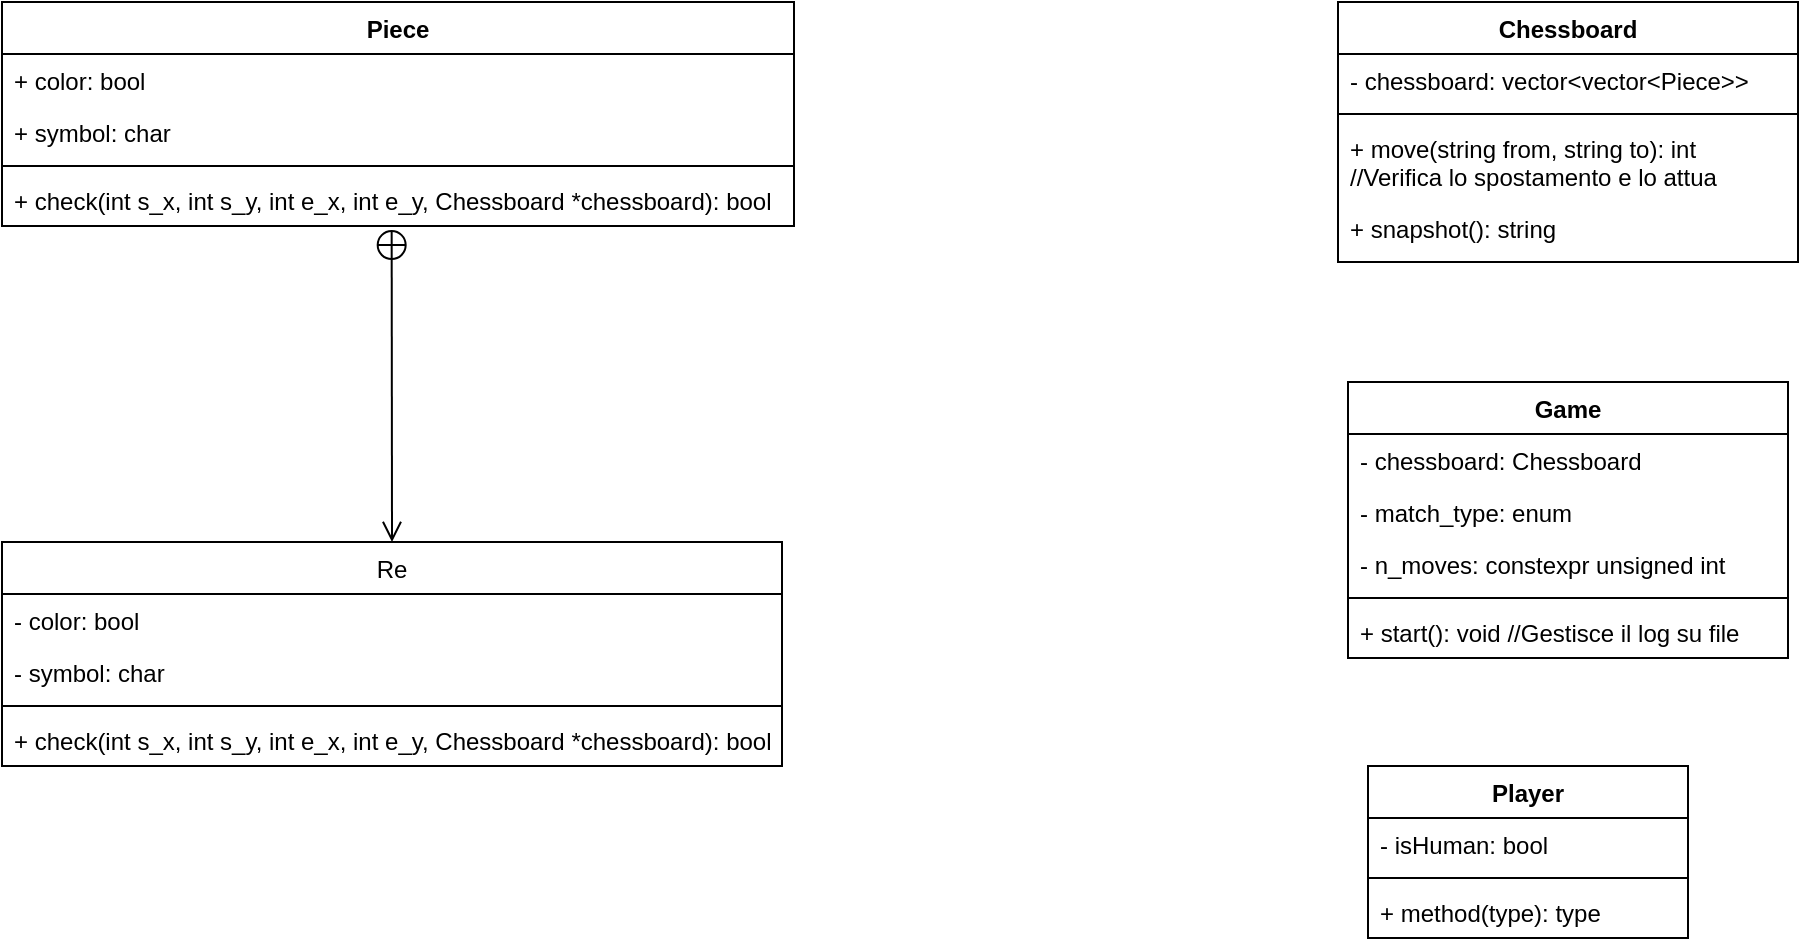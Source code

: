 <mxfile version="16.1.0" type="github">
  <diagram id="C5RBs43oDa-KdzZeNtuy" name="Page-1">
    <mxGraphModel dx="1422" dy="772" grid="1" gridSize="10" guides="1" tooltips="1" connect="1" arrows="1" fold="1" page="1" pageScale="1" pageWidth="1169" pageHeight="827" math="0" shadow="0">
      <root>
        <mxCell id="WIyWlLk6GJQsqaUBKTNV-0" />
        <mxCell id="WIyWlLk6GJQsqaUBKTNV-1" parent="WIyWlLk6GJQsqaUBKTNV-0" />
        <mxCell id="iDf2eeVCtQ1p_wO_GxUW-0" value="Piece" style="swimlane;fontStyle=1;align=center;verticalAlign=top;childLayout=stackLayout;horizontal=1;startSize=26;horizontalStack=0;resizeParent=1;resizeParentMax=0;resizeLast=0;collapsible=1;marginBottom=0;" parent="WIyWlLk6GJQsqaUBKTNV-1" vertex="1">
          <mxGeometry x="167" y="130" width="396" height="112" as="geometry" />
        </mxCell>
        <mxCell id="iDf2eeVCtQ1p_wO_GxUW-1" value="+ color: bool" style="text;strokeColor=none;fillColor=none;align=left;verticalAlign=top;spacingLeft=4;spacingRight=4;overflow=hidden;rotatable=0;points=[[0,0.5],[1,0.5]];portConstraint=eastwest;" parent="iDf2eeVCtQ1p_wO_GxUW-0" vertex="1">
          <mxGeometry y="26" width="396" height="26" as="geometry" />
        </mxCell>
        <mxCell id="iDf2eeVCtQ1p_wO_GxUW-5" value="+ symbol: char" style="text;strokeColor=none;fillColor=none;align=left;verticalAlign=top;spacingLeft=4;spacingRight=4;overflow=hidden;rotatable=0;points=[[0,0.5],[1,0.5]];portConstraint=eastwest;" parent="iDf2eeVCtQ1p_wO_GxUW-0" vertex="1">
          <mxGeometry y="52" width="396" height="26" as="geometry" />
        </mxCell>
        <mxCell id="iDf2eeVCtQ1p_wO_GxUW-2" value="" style="line;strokeWidth=1;fillColor=none;align=left;verticalAlign=middle;spacingTop=-1;spacingLeft=3;spacingRight=3;rotatable=0;labelPosition=right;points=[];portConstraint=eastwest;" parent="iDf2eeVCtQ1p_wO_GxUW-0" vertex="1">
          <mxGeometry y="78" width="396" height="8" as="geometry" />
        </mxCell>
        <mxCell id="iDf2eeVCtQ1p_wO_GxUW-3" value="+ check(int s_x, int s_y, int e_x, int e_y, Chessboard *chessboard): bool" style="text;strokeColor=none;fillColor=none;align=left;verticalAlign=top;spacingLeft=4;spacingRight=4;overflow=hidden;rotatable=0;points=[[0,0.5],[1,0.5]];portConstraint=eastwest;" parent="iDf2eeVCtQ1p_wO_GxUW-0" vertex="1">
          <mxGeometry y="86" width="396" height="26" as="geometry" />
        </mxCell>
        <mxCell id="iDf2eeVCtQ1p_wO_GxUW-6" value="Re" style="swimlane;fontStyle=0;childLayout=stackLayout;horizontal=1;startSize=26;fillColor=none;horizontalStack=0;resizeParent=1;resizeParentMax=0;resizeLast=0;collapsible=1;marginBottom=0;" parent="WIyWlLk6GJQsqaUBKTNV-1" vertex="1">
          <mxGeometry x="167" y="400" width="390" height="112" as="geometry" />
        </mxCell>
        <mxCell id="iDf2eeVCtQ1p_wO_GxUW-7" value="- color: bool" style="text;strokeColor=none;fillColor=none;align=left;verticalAlign=top;spacingLeft=4;spacingRight=4;overflow=hidden;rotatable=0;points=[[0,0.5],[1,0.5]];portConstraint=eastwest;" parent="iDf2eeVCtQ1p_wO_GxUW-6" vertex="1">
          <mxGeometry y="26" width="390" height="26" as="geometry" />
        </mxCell>
        <mxCell id="iDf2eeVCtQ1p_wO_GxUW-11" value="- symbol: char" style="text;strokeColor=none;fillColor=none;align=left;verticalAlign=top;spacingLeft=4;spacingRight=4;overflow=hidden;rotatable=0;points=[[0,0.5],[1,0.5]];portConstraint=eastwest;" parent="iDf2eeVCtQ1p_wO_GxUW-6" vertex="1">
          <mxGeometry y="52" width="390" height="26" as="geometry" />
        </mxCell>
        <mxCell id="iDf2eeVCtQ1p_wO_GxUW-12" value="" style="line;strokeWidth=1;fillColor=none;align=left;verticalAlign=middle;spacingTop=-1;spacingLeft=3;spacingRight=3;rotatable=0;labelPosition=right;points=[];portConstraint=eastwest;" parent="iDf2eeVCtQ1p_wO_GxUW-6" vertex="1">
          <mxGeometry y="78" width="390" height="8" as="geometry" />
        </mxCell>
        <mxCell id="iDf2eeVCtQ1p_wO_GxUW-8" value="+ check(int s_x, int s_y, int e_x, int e_y, Chessboard *chessboard): bool" style="text;strokeColor=none;fillColor=none;align=left;verticalAlign=top;spacingLeft=4;spacingRight=4;overflow=hidden;rotatable=0;points=[[0,0.5],[1,0.5]];portConstraint=eastwest;" parent="iDf2eeVCtQ1p_wO_GxUW-6" vertex="1">
          <mxGeometry y="86" width="390" height="26" as="geometry" />
        </mxCell>
        <mxCell id="iDf2eeVCtQ1p_wO_GxUW-14" value="" style="endArrow=open;startArrow=circlePlus;endFill=0;startFill=0;endSize=8;html=1;rounded=0;entryX=0.5;entryY=0;entryDx=0;entryDy=0;exitX=0.492;exitY=1.058;exitDx=0;exitDy=0;exitPerimeter=0;" parent="WIyWlLk6GJQsqaUBKTNV-1" source="iDf2eeVCtQ1p_wO_GxUW-3" target="iDf2eeVCtQ1p_wO_GxUW-6" edge="1">
          <mxGeometry width="160" relative="1" as="geometry">
            <mxPoint x="410" y="310" as="sourcePoint" />
            <mxPoint x="580" y="330" as="targetPoint" />
          </mxGeometry>
        </mxCell>
        <mxCell id="iDf2eeVCtQ1p_wO_GxUW-19" value="Chessboard" style="swimlane;fontStyle=1;align=center;verticalAlign=top;childLayout=stackLayout;horizontal=1;startSize=26;horizontalStack=0;resizeParent=1;resizeParentMax=0;resizeLast=0;collapsible=1;marginBottom=0;" parent="WIyWlLk6GJQsqaUBKTNV-1" vertex="1">
          <mxGeometry x="835" y="130" width="230" height="130" as="geometry" />
        </mxCell>
        <mxCell id="iDf2eeVCtQ1p_wO_GxUW-20" value="- chessboard: vector&lt;vector&lt;Piece&gt;&gt;" style="text;strokeColor=none;fillColor=none;align=left;verticalAlign=top;spacingLeft=4;spacingRight=4;overflow=hidden;rotatable=0;points=[[0,0.5],[1,0.5]];portConstraint=eastwest;" parent="iDf2eeVCtQ1p_wO_GxUW-19" vertex="1">
          <mxGeometry y="26" width="230" height="26" as="geometry" />
        </mxCell>
        <mxCell id="iDf2eeVCtQ1p_wO_GxUW-21" value="" style="line;strokeWidth=1;fillColor=none;align=left;verticalAlign=middle;spacingTop=-1;spacingLeft=3;spacingRight=3;rotatable=0;labelPosition=right;points=[];portConstraint=eastwest;" parent="iDf2eeVCtQ1p_wO_GxUW-19" vertex="1">
          <mxGeometry y="52" width="230" height="8" as="geometry" />
        </mxCell>
        <mxCell id="iDf2eeVCtQ1p_wO_GxUW-22" value="+ move(string from, string to): int&#xa;//Verifica lo spostamento e lo attua" style="text;strokeColor=none;fillColor=none;align=left;verticalAlign=top;spacingLeft=4;spacingRight=4;overflow=hidden;rotatable=0;points=[[0,0.5],[1,0.5]];portConstraint=eastwest;" parent="iDf2eeVCtQ1p_wO_GxUW-19" vertex="1">
          <mxGeometry y="60" width="230" height="40" as="geometry" />
        </mxCell>
        <mxCell id="iDf2eeVCtQ1p_wO_GxUW-26" value="+ snapshot(): string" style="text;strokeColor=none;fillColor=none;align=left;verticalAlign=top;spacingLeft=4;spacingRight=4;overflow=hidden;rotatable=0;points=[[0,0.5],[1,0.5]];portConstraint=eastwest;" parent="iDf2eeVCtQ1p_wO_GxUW-19" vertex="1">
          <mxGeometry y="100" width="230" height="30" as="geometry" />
        </mxCell>
        <mxCell id="iDf2eeVCtQ1p_wO_GxUW-27" value="Game" style="swimlane;fontStyle=1;align=center;verticalAlign=top;childLayout=stackLayout;horizontal=1;startSize=26;horizontalStack=0;resizeParent=1;resizeParentMax=0;resizeLast=0;collapsible=1;marginBottom=0;" parent="WIyWlLk6GJQsqaUBKTNV-1" vertex="1">
          <mxGeometry x="840" y="320" width="220" height="138" as="geometry" />
        </mxCell>
        <mxCell id="iDf2eeVCtQ1p_wO_GxUW-28" value="- chessboard: Chessboard" style="text;strokeColor=none;fillColor=none;align=left;verticalAlign=top;spacingLeft=4;spacingRight=4;overflow=hidden;rotatable=0;points=[[0,0.5],[1,0.5]];portConstraint=eastwest;" parent="iDf2eeVCtQ1p_wO_GxUW-27" vertex="1">
          <mxGeometry y="26" width="220" height="26" as="geometry" />
        </mxCell>
        <mxCell id="iDf2eeVCtQ1p_wO_GxUW-31" value="- match_type: enum" style="text;strokeColor=none;fillColor=none;align=left;verticalAlign=top;spacingLeft=4;spacingRight=4;overflow=hidden;rotatable=0;points=[[0,0.5],[1,0.5]];portConstraint=eastwest;" parent="iDf2eeVCtQ1p_wO_GxUW-27" vertex="1">
          <mxGeometry y="52" width="220" height="26" as="geometry" />
        </mxCell>
        <mxCell id="iDf2eeVCtQ1p_wO_GxUW-25" value="- n_moves: constexpr unsigned int" style="text;strokeColor=none;fillColor=none;align=left;verticalAlign=top;spacingLeft=4;spacingRight=4;overflow=hidden;rotatable=0;points=[[0,0.5],[1,0.5]];portConstraint=eastwest;" parent="iDf2eeVCtQ1p_wO_GxUW-27" vertex="1">
          <mxGeometry y="78" width="220" height="26" as="geometry" />
        </mxCell>
        <mxCell id="iDf2eeVCtQ1p_wO_GxUW-29" value="" style="line;strokeWidth=1;fillColor=none;align=left;verticalAlign=middle;spacingTop=-1;spacingLeft=3;spacingRight=3;rotatable=0;labelPosition=right;points=[];portConstraint=eastwest;" parent="iDf2eeVCtQ1p_wO_GxUW-27" vertex="1">
          <mxGeometry y="104" width="220" height="8" as="geometry" />
        </mxCell>
        <mxCell id="iDf2eeVCtQ1p_wO_GxUW-30" value="+ start(): void //Gestisce il log su file" style="text;strokeColor=none;fillColor=none;align=left;verticalAlign=top;spacingLeft=4;spacingRight=4;overflow=hidden;rotatable=0;points=[[0,0.5],[1,0.5]];portConstraint=eastwest;" parent="iDf2eeVCtQ1p_wO_GxUW-27" vertex="1">
          <mxGeometry y="112" width="220" height="26" as="geometry" />
        </mxCell>
        <mxCell id="DHozepzzbAqEAY0vjRK2-0" value="Player" style="swimlane;fontStyle=1;align=center;verticalAlign=top;childLayout=stackLayout;horizontal=1;startSize=26;horizontalStack=0;resizeParent=1;resizeParentMax=0;resizeLast=0;collapsible=1;marginBottom=0;" vertex="1" parent="WIyWlLk6GJQsqaUBKTNV-1">
          <mxGeometry x="850" y="512" width="160" height="86" as="geometry" />
        </mxCell>
        <mxCell id="DHozepzzbAqEAY0vjRK2-1" value="- isHuman: bool&#xa;" style="text;strokeColor=none;fillColor=none;align=left;verticalAlign=top;spacingLeft=4;spacingRight=4;overflow=hidden;rotatable=0;points=[[0,0.5],[1,0.5]];portConstraint=eastwest;" vertex="1" parent="DHozepzzbAqEAY0vjRK2-0">
          <mxGeometry y="26" width="160" height="26" as="geometry" />
        </mxCell>
        <mxCell id="DHozepzzbAqEAY0vjRK2-2" value="" style="line;strokeWidth=1;fillColor=none;align=left;verticalAlign=middle;spacingTop=-1;spacingLeft=3;spacingRight=3;rotatable=0;labelPosition=right;points=[];portConstraint=eastwest;" vertex="1" parent="DHozepzzbAqEAY0vjRK2-0">
          <mxGeometry y="52" width="160" height="8" as="geometry" />
        </mxCell>
        <mxCell id="DHozepzzbAqEAY0vjRK2-3" value="+ method(type): type" style="text;strokeColor=none;fillColor=none;align=left;verticalAlign=top;spacingLeft=4;spacingRight=4;overflow=hidden;rotatable=0;points=[[0,0.5],[1,0.5]];portConstraint=eastwest;" vertex="1" parent="DHozepzzbAqEAY0vjRK2-0">
          <mxGeometry y="60" width="160" height="26" as="geometry" />
        </mxCell>
      </root>
    </mxGraphModel>
  </diagram>
</mxfile>
